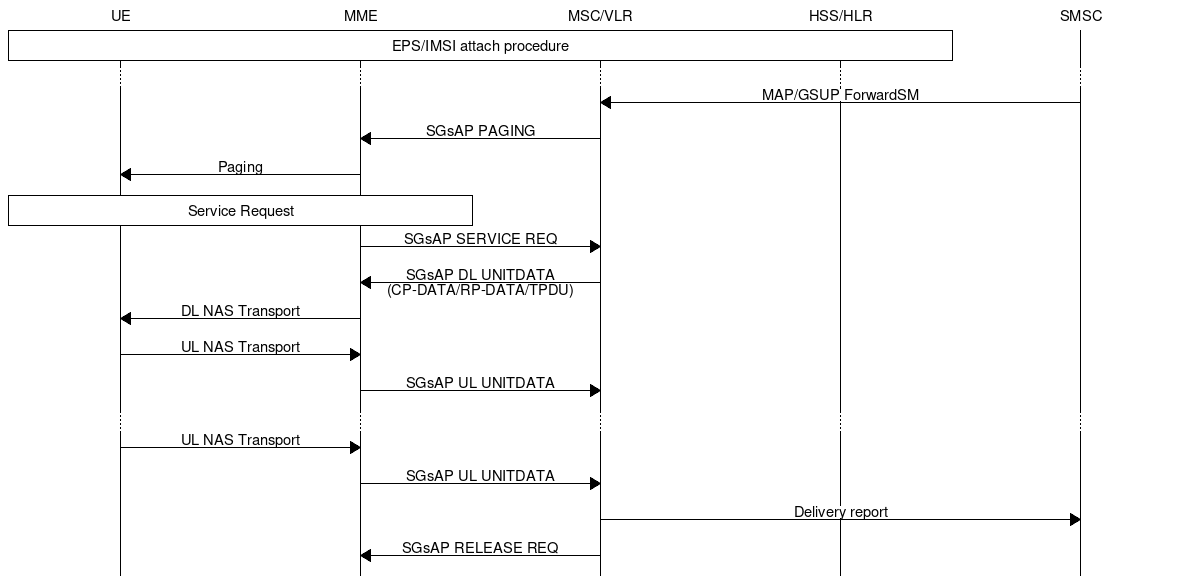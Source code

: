 msc {
	hscale=2;
	UE, MME, VLR [label="MSC/VLR"], HSS [label="HSS/HLR"], SMSC;

	UE box HSS	[label="EPS/IMSI attach procedure"];
	...;

	VLR <= SMSC	[label="MAP/GSUP ForwardSM"];
	MME <= VLR	[label="SGsAP PAGING"];
	UE <= MME	[label="Paging"];
	UE box MME	[label="Service Request"];
	MME => VLR	[label="SGsAP SERVICE REQ"];
	MME <= VLR	[label="SGsAP DL UNITDATA\n(CP-DATA/RP-DATA/TPDU)"];
	UE <= MME	[label="DL NAS Transport"];
	UE => MME	[label="UL NAS Transport"];
	MME => VLR	[label="SGsAP UL UNITDATA"];
	...;
	UE => MME	[label="UL NAS Transport"];
	MME => VLR	[label="SGsAP UL UNITDATA"];
	VLR => SMSC	[label="Delivery report"];
	MME <= VLR	[label="SGsAP RELEASE REQ"];
}
